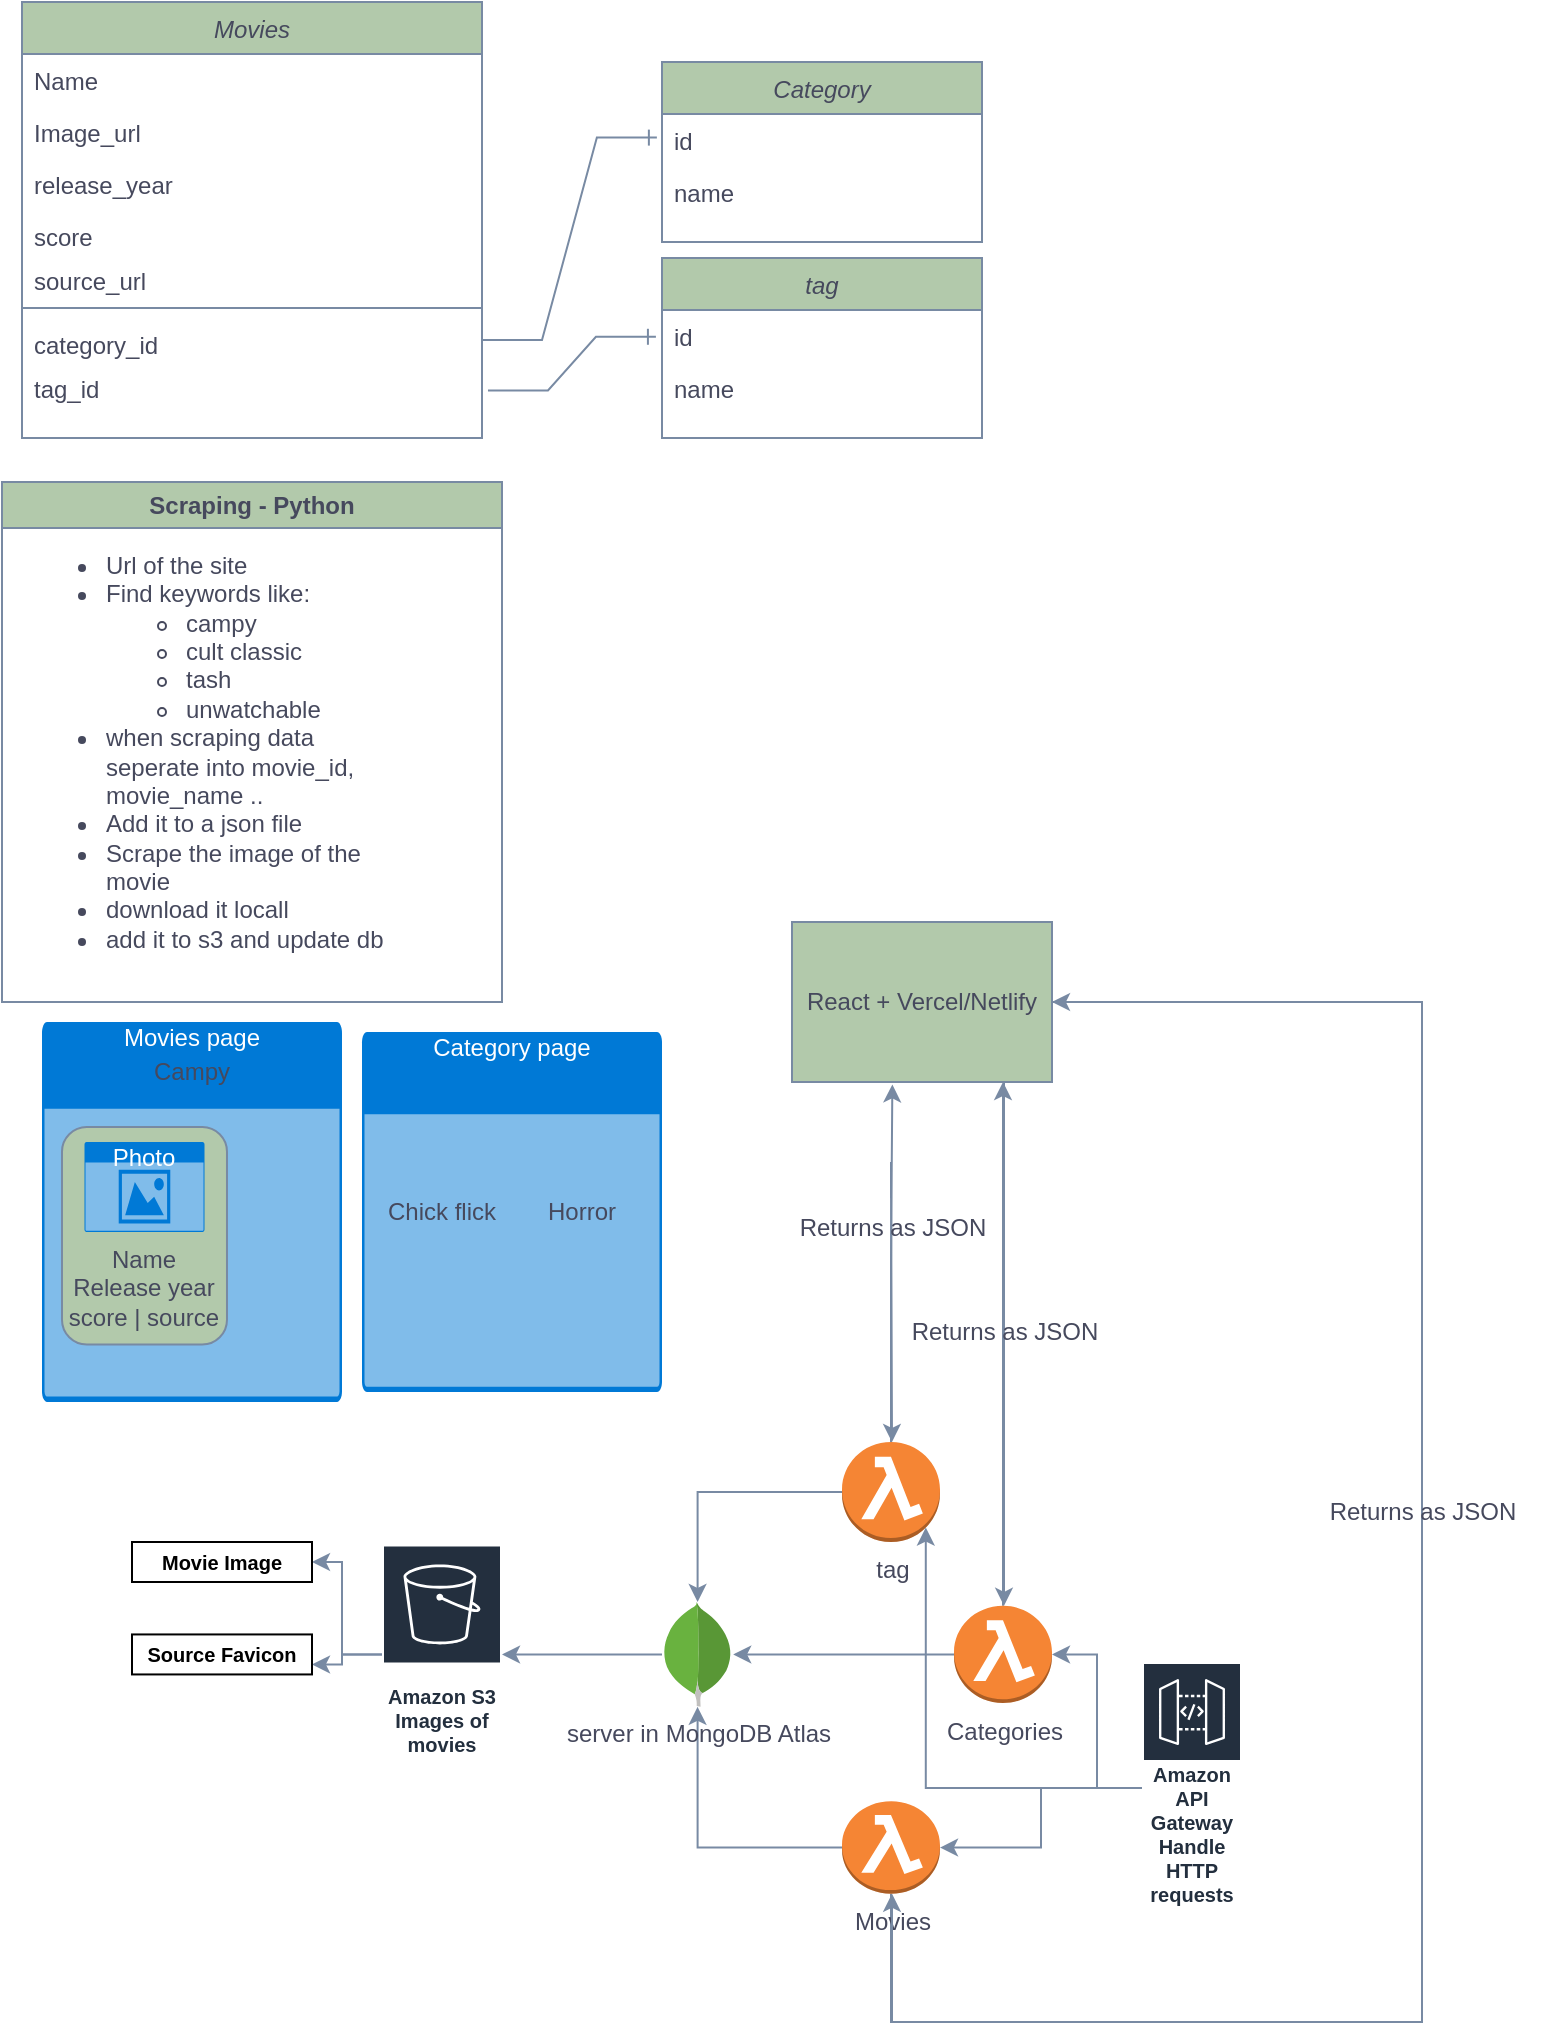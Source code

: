 <mxfile version="27.1.4">
  <diagram id="C5RBs43oDa-KdzZeNtuy" name="Page-1">
    <mxGraphModel dx="819" dy="723" grid="1" gridSize="10" guides="1" tooltips="1" connect="1" arrows="1" fold="1" page="1" pageScale="1" pageWidth="827" pageHeight="1169" math="0" shadow="0">
      <root>
        <mxCell id="WIyWlLk6GJQsqaUBKTNV-0" />
        <mxCell id="WIyWlLk6GJQsqaUBKTNV-1" parent="WIyWlLk6GJQsqaUBKTNV-0" />
        <mxCell id="zkfFHV4jXpPFQw0GAbJ--0" value="Movies" style="swimlane;fontStyle=2;align=center;verticalAlign=top;childLayout=stackLayout;horizontal=1;startSize=26;horizontalStack=0;resizeParent=1;resizeLast=0;collapsible=1;marginBottom=0;rounded=0;shadow=0;strokeWidth=1;labelBackgroundColor=none;fillColor=#B2C9AB;strokeColor=#788AA3;fontColor=#46495D;" parent="WIyWlLk6GJQsqaUBKTNV-1" vertex="1">
          <mxGeometry x="30" y="40" width="230" height="218" as="geometry">
            <mxRectangle x="220" y="120" width="160" height="26" as="alternateBounds" />
          </mxGeometry>
        </mxCell>
        <mxCell id="zkfFHV4jXpPFQw0GAbJ--1" value="Name" style="text;align=left;verticalAlign=top;spacingLeft=4;spacingRight=4;overflow=hidden;rotatable=0;points=[[0,0.5],[1,0.5]];portConstraint=eastwest;labelBackgroundColor=none;fontColor=#46495D;" parent="zkfFHV4jXpPFQw0GAbJ--0" vertex="1">
          <mxGeometry y="26" width="230" height="26" as="geometry" />
        </mxCell>
        <mxCell id="EHnvzy9CIs-lDDVMUMUv-55" value="Image_url" style="text;align=left;verticalAlign=top;spacingLeft=4;spacingRight=4;overflow=hidden;rotatable=0;points=[[0,0.5],[1,0.5]];portConstraint=eastwest;rounded=0;shadow=0;html=0;labelBackgroundColor=none;fontColor=#46495D;" vertex="1" parent="zkfFHV4jXpPFQw0GAbJ--0">
          <mxGeometry y="52" width="230" height="26" as="geometry" />
        </mxCell>
        <mxCell id="zkfFHV4jXpPFQw0GAbJ--2" value="release_year" style="text;align=left;verticalAlign=top;spacingLeft=4;spacingRight=4;overflow=hidden;rotatable=0;points=[[0,0.5],[1,0.5]];portConstraint=eastwest;rounded=0;shadow=0;html=0;labelBackgroundColor=none;fontColor=#46495D;" parent="zkfFHV4jXpPFQw0GAbJ--0" vertex="1">
          <mxGeometry y="78" width="230" height="26" as="geometry" />
        </mxCell>
        <mxCell id="EHnvzy9CIs-lDDVMUMUv-1" value="score&#xa;" style="text;align=left;verticalAlign=top;spacingLeft=4;spacingRight=4;overflow=hidden;rotatable=0;points=[[0,0.5],[1,0.5]];portConstraint=eastwest;rounded=0;shadow=0;html=0;labelBackgroundColor=none;fontColor=#46495D;" vertex="1" parent="zkfFHV4jXpPFQw0GAbJ--0">
          <mxGeometry y="104" width="230" height="22" as="geometry" />
        </mxCell>
        <mxCell id="EHnvzy9CIs-lDDVMUMUv-2" value="source_url" style="text;align=left;verticalAlign=top;spacingLeft=4;spacingRight=4;overflow=hidden;rotatable=0;points=[[0,0.5],[1,0.5]];portConstraint=eastwest;rounded=0;shadow=0;html=0;labelBackgroundColor=none;fontColor=#46495D;" vertex="1" parent="zkfFHV4jXpPFQw0GAbJ--0">
          <mxGeometry y="126" width="230" height="22" as="geometry" />
        </mxCell>
        <mxCell id="zkfFHV4jXpPFQw0GAbJ--4" value="" style="line;html=1;strokeWidth=1;align=left;verticalAlign=middle;spacingTop=-1;spacingLeft=3;spacingRight=3;rotatable=0;labelPosition=right;points=[];portConstraint=eastwest;labelBackgroundColor=none;fillColor=#B2C9AB;strokeColor=#788AA3;fontColor=#46495D;" parent="zkfFHV4jXpPFQw0GAbJ--0" vertex="1">
          <mxGeometry y="148" width="230" height="10" as="geometry" />
        </mxCell>
        <mxCell id="zkfFHV4jXpPFQw0GAbJ--3" value="category_id" style="text;align=left;verticalAlign=top;spacingLeft=4;spacingRight=4;overflow=hidden;rotatable=0;points=[[0,0.5],[1,0.5]];portConstraint=eastwest;rounded=0;shadow=0;html=0;labelBackgroundColor=none;fontColor=#46495D;" parent="zkfFHV4jXpPFQw0GAbJ--0" vertex="1">
          <mxGeometry y="158" width="230" height="22" as="geometry" />
        </mxCell>
        <mxCell id="aw_Vfg0cEFO7rDNiJGVb-2" value="tag_id" style="text;align=left;verticalAlign=top;spacingLeft=4;spacingRight=4;overflow=hidden;rotatable=0;points=[[0,0.5],[1,0.5]];portConstraint=eastwest;rounded=0;shadow=0;html=0;labelBackgroundColor=none;fontColor=#46495D;" parent="zkfFHV4jXpPFQw0GAbJ--0" vertex="1">
          <mxGeometry y="180" width="230" height="22" as="geometry" />
        </mxCell>
        <mxCell id="zkfFHV4jXpPFQw0GAbJ--17" value="Category" style="swimlane;fontStyle=2;align=center;verticalAlign=top;childLayout=stackLayout;horizontal=1;startSize=26;horizontalStack=0;resizeParent=1;resizeLast=0;collapsible=1;marginBottom=0;rounded=0;shadow=0;strokeWidth=1;labelBackgroundColor=none;fillColor=#B2C9AB;strokeColor=#788AA3;fontColor=#46495D;" parent="WIyWlLk6GJQsqaUBKTNV-1" vertex="1">
          <mxGeometry x="350" y="70" width="160" height="90" as="geometry">
            <mxRectangle x="550" y="140" width="160" height="26" as="alternateBounds" />
          </mxGeometry>
        </mxCell>
        <mxCell id="zkfFHV4jXpPFQw0GAbJ--18" value="id" style="text;align=left;verticalAlign=top;spacingLeft=4;spacingRight=4;overflow=hidden;rotatable=0;points=[[0,0.5],[1,0.5]];portConstraint=eastwest;labelBackgroundColor=none;fontColor=#46495D;" parent="zkfFHV4jXpPFQw0GAbJ--17" vertex="1">
          <mxGeometry y="26" width="160" height="26" as="geometry" />
        </mxCell>
        <mxCell id="zkfFHV4jXpPFQw0GAbJ--19" value="name" style="text;align=left;verticalAlign=top;spacingLeft=4;spacingRight=4;overflow=hidden;rotatable=0;points=[[0,0.5],[1,0.5]];portConstraint=eastwest;rounded=0;shadow=0;html=0;labelBackgroundColor=none;fontColor=#46495D;" parent="zkfFHV4jXpPFQw0GAbJ--17" vertex="1">
          <mxGeometry y="52" width="160" height="26" as="geometry" />
        </mxCell>
        <mxCell id="EHnvzy9CIs-lDDVMUMUv-3" value="tag" style="swimlane;fontStyle=2;align=center;verticalAlign=top;childLayout=stackLayout;horizontal=1;startSize=26;horizontalStack=0;resizeParent=1;resizeLast=0;collapsible=1;marginBottom=0;rounded=0;shadow=0;strokeWidth=1;labelBackgroundColor=none;fillColor=#B2C9AB;strokeColor=#788AA3;fontColor=#46495D;" vertex="1" parent="WIyWlLk6GJQsqaUBKTNV-1">
          <mxGeometry x="350" y="168" width="160" height="90" as="geometry">
            <mxRectangle x="550" y="140" width="160" height="26" as="alternateBounds" />
          </mxGeometry>
        </mxCell>
        <mxCell id="EHnvzy9CIs-lDDVMUMUv-4" value="id" style="text;align=left;verticalAlign=top;spacingLeft=4;spacingRight=4;overflow=hidden;rotatable=0;points=[[0,0.5],[1,0.5]];portConstraint=eastwest;labelBackgroundColor=none;fontColor=#46495D;" vertex="1" parent="EHnvzy9CIs-lDDVMUMUv-3">
          <mxGeometry y="26" width="160" height="26" as="geometry" />
        </mxCell>
        <mxCell id="EHnvzy9CIs-lDDVMUMUv-5" value="name" style="text;align=left;verticalAlign=top;spacingLeft=4;spacingRight=4;overflow=hidden;rotatable=0;points=[[0,0.5],[1,0.5]];portConstraint=eastwest;rounded=0;shadow=0;html=0;labelBackgroundColor=none;fontColor=#46495D;" vertex="1" parent="EHnvzy9CIs-lDDVMUMUv-3">
          <mxGeometry y="52" width="160" height="26" as="geometry" />
        </mxCell>
        <mxCell id="EHnvzy9CIs-lDDVMUMUv-10" value="" style="edgeStyle=entityRelationEdgeStyle;fontSize=12;html=1;endArrow=ERone;endFill=1;rounded=0;strokeColor=#788AA3;fontColor=#46495D;fillColor=#B2C9AB;entryX=-0.016;entryY=0.454;entryDx=0;entryDy=0;entryPerimeter=0;" edge="1" parent="WIyWlLk6GJQsqaUBKTNV-1" source="zkfFHV4jXpPFQw0GAbJ--3" target="zkfFHV4jXpPFQw0GAbJ--18">
          <mxGeometry width="100" height="100" relative="1" as="geometry">
            <mxPoint x="260" y="180" as="sourcePoint" />
            <mxPoint x="360" y="80" as="targetPoint" />
            <Array as="points">
              <mxPoint x="280" y="160" />
              <mxPoint x="280" y="160" />
              <mxPoint x="290" y="130" />
              <mxPoint x="300" y="100" />
            </Array>
          </mxGeometry>
        </mxCell>
        <mxCell id="EHnvzy9CIs-lDDVMUMUv-11" value="" style="edgeStyle=entityRelationEdgeStyle;fontSize=12;html=1;endArrow=ERone;endFill=1;rounded=0;strokeColor=#788AA3;fontColor=#46495D;fillColor=#B2C9AB;exitX=1.013;exitY=0.645;exitDx=0;exitDy=0;exitPerimeter=0;entryX=-0.019;entryY=0.515;entryDx=0;entryDy=0;entryPerimeter=0;" edge="1" parent="WIyWlLk6GJQsqaUBKTNV-1" source="aw_Vfg0cEFO7rDNiJGVb-2" target="EHnvzy9CIs-lDDVMUMUv-4">
          <mxGeometry width="100" height="100" relative="1" as="geometry">
            <mxPoint x="190" y="250" as="sourcePoint" />
            <mxPoint x="290" y="150" as="targetPoint" />
            <Array as="points">
              <mxPoint x="290" y="200" />
            </Array>
          </mxGeometry>
        </mxCell>
        <mxCell id="EHnvzy9CIs-lDDVMUMUv-13" value="Scraping - Python" style="swimlane;whiteSpace=wrap;html=1;strokeColor=#788AA3;fontColor=#46495D;fillColor=#B2C9AB;" vertex="1" parent="WIyWlLk6GJQsqaUBKTNV-1">
          <mxGeometry x="20" y="280" width="250" height="260" as="geometry" />
        </mxCell>
        <mxCell id="EHnvzy9CIs-lDDVMUMUv-14" value="&lt;div align=&quot;left&quot;&gt;&lt;ul&gt;&lt;li&gt;Url of the site&lt;/li&gt;&lt;li&gt;Find keywords like:&lt;/li&gt;&lt;ul&gt;&lt;li&gt;campy&lt;/li&gt;&lt;li&gt;cult classic&lt;/li&gt;&lt;li&gt;tash&lt;/li&gt;&lt;li&gt;unwatchable&lt;/li&gt;&lt;/ul&gt;&lt;li&gt;when scraping data seperate into movie_id, movie_name ..&lt;/li&gt;&lt;li&gt;Add it to a json file&lt;/li&gt;&lt;li&gt;Scrape the image of the movie&lt;/li&gt;&lt;li&gt;download it locall&lt;/li&gt;&lt;li&gt;add it to s3 and update db&lt;/li&gt;&lt;/ul&gt;&lt;/div&gt;" style="text;html=1;align=left;verticalAlign=middle;whiteSpace=wrap;rounded=0;fontColor=#46495D;" vertex="1" parent="EHnvzy9CIs-lDDVMUMUv-13">
          <mxGeometry x="10" y="60" width="190" height="150" as="geometry" />
        </mxCell>
        <mxCell id="EHnvzy9CIs-lDDVMUMUv-25" value="Movies page" style="html=1;whiteSpace=wrap;strokeColor=none;fillColor=#0079D6;labelPosition=center;verticalLabelPosition=middle;verticalAlign=top;align=center;fontSize=12;outlineConnect=0;spacingTop=-6;fontColor=#FFFFFF;sketch=0;shape=mxgraph.sitemap.page;" vertex="1" parent="WIyWlLk6GJQsqaUBKTNV-1">
          <mxGeometry x="40" y="550" width="150" height="190" as="geometry" />
        </mxCell>
        <mxCell id="EHnvzy9CIs-lDDVMUMUv-26" value="" style="rounded=1;whiteSpace=wrap;html=1;strokeColor=#788AA3;fontColor=#46495D;fillColor=#B2C9AB;rotation=90;" vertex="1" parent="WIyWlLk6GJQsqaUBKTNV-1">
          <mxGeometry x="36.87" y="615.62" width="108.75" height="82.5" as="geometry" />
        </mxCell>
        <mxCell id="EHnvzy9CIs-lDDVMUMUv-27" value="Photo" style="html=1;whiteSpace=wrap;strokeColor=none;fillColor=#0079D6;labelPosition=center;verticalLabelPosition=middle;verticalAlign=top;align=center;fontSize=12;outlineConnect=0;spacingTop=-6;fontColor=#FFFFFF;sketch=0;shape=mxgraph.sitemap.photo;" vertex="1" parent="WIyWlLk6GJQsqaUBKTNV-1">
          <mxGeometry x="61.25" y="610" width="60" height="45" as="geometry" />
        </mxCell>
        <mxCell id="EHnvzy9CIs-lDDVMUMUv-28" value="Name Release year score | source" style="text;html=1;align=center;verticalAlign=middle;whiteSpace=wrap;rounded=0;fontColor=#46495D;" vertex="1" parent="WIyWlLk6GJQsqaUBKTNV-1">
          <mxGeometry x="51.25" y="668.12" width="80" height="30" as="geometry" />
        </mxCell>
        <mxCell id="EHnvzy9CIs-lDDVMUMUv-30" value="Campy" style="text;html=1;align=center;verticalAlign=middle;whiteSpace=wrap;rounded=0;fontColor=#46495D;" vertex="1" parent="WIyWlLk6GJQsqaUBKTNV-1">
          <mxGeometry x="85" y="560" width="60" height="30" as="geometry" />
        </mxCell>
        <mxCell id="EHnvzy9CIs-lDDVMUMUv-33" value="Category page" style="html=1;whiteSpace=wrap;strokeColor=none;fillColor=#0079D6;labelPosition=center;verticalLabelPosition=middle;verticalAlign=top;align=center;fontSize=12;outlineConnect=0;spacingTop=-6;fontColor=#FFFFFF;sketch=0;shape=mxgraph.sitemap.page;" vertex="1" parent="WIyWlLk6GJQsqaUBKTNV-1">
          <mxGeometry x="200" y="555" width="150" height="180" as="geometry" />
        </mxCell>
        <mxCell id="EHnvzy9CIs-lDDVMUMUv-34" value="Chick flick" style="text;html=1;align=center;verticalAlign=middle;whiteSpace=wrap;rounded=0;fontColor=#46495D;" vertex="1" parent="WIyWlLk6GJQsqaUBKTNV-1">
          <mxGeometry x="210" y="630" width="60" height="30" as="geometry" />
        </mxCell>
        <mxCell id="EHnvzy9CIs-lDDVMUMUv-35" value="Horror" style="text;html=1;align=center;verticalAlign=middle;whiteSpace=wrap;rounded=0;fontColor=#46495D;" vertex="1" parent="WIyWlLk6GJQsqaUBKTNV-1">
          <mxGeometry x="280" y="630" width="60" height="30" as="geometry" />
        </mxCell>
        <mxCell id="EHnvzy9CIs-lDDVMUMUv-53" style="edgeStyle=orthogonalEdgeStyle;rounded=0;orthogonalLoop=1;jettySize=auto;html=1;strokeColor=#788AA3;fontColor=#46495D;fillColor=#B2C9AB;" edge="1" parent="WIyWlLk6GJQsqaUBKTNV-1" source="EHnvzy9CIs-lDDVMUMUv-39" target="EHnvzy9CIs-lDDVMUMUv-46">
          <mxGeometry relative="1" as="geometry" />
        </mxCell>
        <mxCell id="EHnvzy9CIs-lDDVMUMUv-66" style="edgeStyle=orthogonalEdgeStyle;rounded=0;orthogonalLoop=1;jettySize=auto;html=1;entryX=1;entryY=0.5;entryDx=0;entryDy=0;strokeColor=#788AA3;fontColor=#46495D;fillColor=#B2C9AB;" edge="1" parent="WIyWlLk6GJQsqaUBKTNV-1" source="EHnvzy9CIs-lDDVMUMUv-39" target="EHnvzy9CIs-lDDVMUMUv-54">
          <mxGeometry relative="1" as="geometry">
            <Array as="points">
              <mxPoint x="465" y="1050" />
              <mxPoint x="730" y="1050" />
              <mxPoint x="730" y="540" />
            </Array>
          </mxGeometry>
        </mxCell>
        <mxCell id="EHnvzy9CIs-lDDVMUMUv-39" value="Movies" style="outlineConnect=0;dashed=0;verticalLabelPosition=bottom;verticalAlign=top;align=center;html=1;shape=mxgraph.aws3.lambda_function;fillColor=#F58534;gradientColor=none;strokeColor=#788AA3;fontColor=#46495D;" vertex="1" parent="WIyWlLk6GJQsqaUBKTNV-1">
          <mxGeometry x="440" y="939.68" width="49" height="46.22" as="geometry" />
        </mxCell>
        <mxCell id="EHnvzy9CIs-lDDVMUMUv-52" style="edgeStyle=orthogonalEdgeStyle;rounded=0;orthogonalLoop=1;jettySize=auto;html=1;strokeColor=#788AA3;fontColor=#46495D;fillColor=#B2C9AB;" edge="1" parent="WIyWlLk6GJQsqaUBKTNV-1" source="EHnvzy9CIs-lDDVMUMUv-40" target="EHnvzy9CIs-lDDVMUMUv-46">
          <mxGeometry relative="1" as="geometry" />
        </mxCell>
        <mxCell id="EHnvzy9CIs-lDDVMUMUv-63" style="edgeStyle=orthogonalEdgeStyle;rounded=0;orthogonalLoop=1;jettySize=auto;html=1;strokeColor=#788AA3;fontColor=#46495D;fillColor=#B2C9AB;" edge="1" parent="WIyWlLk6GJQsqaUBKTNV-1" source="EHnvzy9CIs-lDDVMUMUv-40">
          <mxGeometry relative="1" as="geometry">
            <mxPoint x="520.5" y="580" as="targetPoint" />
          </mxGeometry>
        </mxCell>
        <mxCell id="EHnvzy9CIs-lDDVMUMUv-40" value="Categories" style="outlineConnect=0;dashed=0;verticalLabelPosition=bottom;verticalAlign=top;align=center;html=1;shape=mxgraph.aws3.lambda_function;fillColor=#F58534;gradientColor=none;strokeColor=#788AA3;fontColor=#46495D;" vertex="1" parent="WIyWlLk6GJQsqaUBKTNV-1">
          <mxGeometry x="496" y="841.89" width="49" height="48.65" as="geometry" />
        </mxCell>
        <mxCell id="EHnvzy9CIs-lDDVMUMUv-51" style="edgeStyle=orthogonalEdgeStyle;rounded=0;orthogonalLoop=1;jettySize=auto;html=1;strokeColor=#788AA3;fontColor=#46495D;fillColor=#B2C9AB;" edge="1" parent="WIyWlLk6GJQsqaUBKTNV-1" source="EHnvzy9CIs-lDDVMUMUv-43" target="EHnvzy9CIs-lDDVMUMUv-46">
          <mxGeometry relative="1" as="geometry" />
        </mxCell>
        <mxCell id="EHnvzy9CIs-lDDVMUMUv-43" value="tag" style="outlineConnect=0;dashed=0;verticalLabelPosition=bottom;verticalAlign=top;align=center;html=1;shape=mxgraph.aws3.lambda_function;fillColor=#F58534;gradientColor=none;strokeColor=#788AA3;fontColor=#46495D;" vertex="1" parent="WIyWlLk6GJQsqaUBKTNV-1">
          <mxGeometry x="440" y="760" width="49" height="50" as="geometry" />
        </mxCell>
        <mxCell id="EHnvzy9CIs-lDDVMUMUv-57" style="edgeStyle=orthogonalEdgeStyle;rounded=0;orthogonalLoop=1;jettySize=auto;html=1;strokeColor=#788AA3;fontColor=#46495D;fillColor=#B2C9AB;" edge="1" parent="WIyWlLk6GJQsqaUBKTNV-1" source="EHnvzy9CIs-lDDVMUMUv-46" target="EHnvzy9CIs-lDDVMUMUv-56">
          <mxGeometry relative="1" as="geometry" />
        </mxCell>
        <mxCell id="EHnvzy9CIs-lDDVMUMUv-46" value="server in MongoDB Atlas" style="dashed=0;outlineConnect=0;html=1;align=center;labelPosition=center;verticalLabelPosition=bottom;verticalAlign=top;shape=mxgraph.weblogos.mongodb;strokeColor=#788AA3;fontColor=#46495D;fillColor=#B2C9AB;" vertex="1" parent="WIyWlLk6GJQsqaUBKTNV-1">
          <mxGeometry x="350" y="840.0" width="35.6" height="52.43" as="geometry" />
        </mxCell>
        <mxCell id="EHnvzy9CIs-lDDVMUMUv-50" style="edgeStyle=orthogonalEdgeStyle;rounded=0;orthogonalLoop=1;jettySize=auto;html=1;strokeColor=#788AA3;fontColor=#46495D;fillColor=#B2C9AB;" edge="1" parent="WIyWlLk6GJQsqaUBKTNV-1" source="EHnvzy9CIs-lDDVMUMUv-47" target="EHnvzy9CIs-lDDVMUMUv-39">
          <mxGeometry relative="1" as="geometry" />
        </mxCell>
        <mxCell id="EHnvzy9CIs-lDDVMUMUv-47" value="&lt;div&gt;Amazon API Gateway&lt;/div&gt;&lt;div&gt;Handle HTTP requests&lt;/div&gt;" style="sketch=0;outlineConnect=0;fontColor=#232F3E;gradientColor=none;strokeColor=#ffffff;fillColor=#232F3E;dashed=0;verticalLabelPosition=middle;verticalAlign=bottom;align=center;html=1;whiteSpace=wrap;fontSize=10;fontStyle=1;spacing=3;shape=mxgraph.aws4.productIcon;prIcon=mxgraph.aws4.api_gateway;" vertex="1" parent="WIyWlLk6GJQsqaUBKTNV-1">
          <mxGeometry x="590" y="870" width="50" height="125.9" as="geometry" />
        </mxCell>
        <mxCell id="EHnvzy9CIs-lDDVMUMUv-48" style="edgeStyle=orthogonalEdgeStyle;rounded=0;orthogonalLoop=1;jettySize=auto;html=1;entryX=0.855;entryY=0.855;entryDx=0;entryDy=0;entryPerimeter=0;strokeColor=#788AA3;fontColor=#46495D;fillColor=#B2C9AB;" edge="1" parent="WIyWlLk6GJQsqaUBKTNV-1" source="EHnvzy9CIs-lDDVMUMUv-47" target="EHnvzy9CIs-lDDVMUMUv-43">
          <mxGeometry relative="1" as="geometry" />
        </mxCell>
        <mxCell id="EHnvzy9CIs-lDDVMUMUv-49" style="edgeStyle=orthogonalEdgeStyle;rounded=0;orthogonalLoop=1;jettySize=auto;html=1;entryX=1;entryY=0.5;entryDx=0;entryDy=0;entryPerimeter=0;strokeColor=#788AA3;fontColor=#46495D;fillColor=#B2C9AB;" edge="1" parent="WIyWlLk6GJQsqaUBKTNV-1" source="EHnvzy9CIs-lDDVMUMUv-47" target="EHnvzy9CIs-lDDVMUMUv-40">
          <mxGeometry relative="1" as="geometry" />
        </mxCell>
        <mxCell id="EHnvzy9CIs-lDDVMUMUv-59" style="edgeStyle=orthogonalEdgeStyle;rounded=0;orthogonalLoop=1;jettySize=auto;html=1;strokeColor=#788AA3;fontColor=#46495D;fillColor=#B2C9AB;" edge="1" parent="WIyWlLk6GJQsqaUBKTNV-1" source="EHnvzy9CIs-lDDVMUMUv-54" target="EHnvzy9CIs-lDDVMUMUv-39">
          <mxGeometry relative="1" as="geometry">
            <Array as="points">
              <mxPoint x="730" y="540" />
              <mxPoint x="730" y="1050" />
              <mxPoint x="465" y="1050" />
            </Array>
          </mxGeometry>
        </mxCell>
        <mxCell id="EHnvzy9CIs-lDDVMUMUv-61" style="edgeStyle=orthogonalEdgeStyle;rounded=0;orthogonalLoop=1;jettySize=auto;html=1;strokeColor=#788AA3;fontColor=#46495D;fillColor=#B2C9AB;" edge="1" parent="WIyWlLk6GJQsqaUBKTNV-1" source="EHnvzy9CIs-lDDVMUMUv-54" target="EHnvzy9CIs-lDDVMUMUv-40">
          <mxGeometry relative="1" as="geometry">
            <Array as="points">
              <mxPoint x="521" y="640" />
              <mxPoint x="521" y="640" />
            </Array>
          </mxGeometry>
        </mxCell>
        <mxCell id="EHnvzy9CIs-lDDVMUMUv-65" style="edgeStyle=orthogonalEdgeStyle;rounded=0;orthogonalLoop=1;jettySize=auto;html=1;strokeColor=#788AA3;fontColor=#46495D;fillColor=#B2C9AB;" edge="1" parent="WIyWlLk6GJQsqaUBKTNV-1" source="EHnvzy9CIs-lDDVMUMUv-69" target="EHnvzy9CIs-lDDVMUMUv-43">
          <mxGeometry relative="1" as="geometry">
            <Array as="points">
              <mxPoint x="465" y="620" />
              <mxPoint x="465" y="620" />
            </Array>
          </mxGeometry>
        </mxCell>
        <mxCell id="EHnvzy9CIs-lDDVMUMUv-54" value="React + Vercel/Netlify" style="rounded=0;whiteSpace=wrap;html=1;strokeColor=#788AA3;fontColor=#46495D;fillColor=#B2C9AB;" vertex="1" parent="WIyWlLk6GJQsqaUBKTNV-1">
          <mxGeometry x="415" y="500" width="130" height="80" as="geometry" />
        </mxCell>
        <mxCell id="EHnvzy9CIs-lDDVMUMUv-72" value="" style="edgeStyle=orthogonalEdgeStyle;rounded=0;orthogonalLoop=1;jettySize=auto;html=1;strokeColor=#788AA3;fontColor=#46495D;fillColor=#B2C9AB;" edge="1" parent="WIyWlLk6GJQsqaUBKTNV-1" source="EHnvzy9CIs-lDDVMUMUv-56" target="EHnvzy9CIs-lDDVMUMUv-71">
          <mxGeometry relative="1" as="geometry" />
        </mxCell>
        <mxCell id="EHnvzy9CIs-lDDVMUMUv-76" style="edgeStyle=orthogonalEdgeStyle;rounded=0;orthogonalLoop=1;jettySize=auto;html=1;entryX=1;entryY=0.75;entryDx=0;entryDy=0;strokeColor=#788AA3;fontColor=#46495D;fillColor=#B2C9AB;" edge="1" parent="WIyWlLk6GJQsqaUBKTNV-1" source="EHnvzy9CIs-lDDVMUMUv-56" target="EHnvzy9CIs-lDDVMUMUv-74">
          <mxGeometry relative="1" as="geometry" />
        </mxCell>
        <mxCell id="EHnvzy9CIs-lDDVMUMUv-56" value="&lt;div&gt;Amazon S3&lt;/div&gt;&lt;div&gt;Images of movies&lt;/div&gt;" style="sketch=0;outlineConnect=0;fontColor=#232F3E;gradientColor=none;strokeColor=#ffffff;fillColor=#232F3E;dashed=0;verticalLabelPosition=middle;verticalAlign=bottom;align=center;html=1;whiteSpace=wrap;fontSize=10;fontStyle=1;spacing=3;shape=mxgraph.aws4.productIcon;prIcon=mxgraph.aws4.s3;" vertex="1" parent="WIyWlLk6GJQsqaUBKTNV-1">
          <mxGeometry x="210" y="811.22" width="60" height="110" as="geometry" />
        </mxCell>
        <mxCell id="EHnvzy9CIs-lDDVMUMUv-64" style="edgeStyle=orthogonalEdgeStyle;rounded=0;orthogonalLoop=1;jettySize=auto;html=1;entryX=0.386;entryY=1.015;entryDx=0;entryDy=0;entryPerimeter=0;strokeColor=#788AA3;fontColor=#46495D;fillColor=#B2C9AB;" edge="1" parent="WIyWlLk6GJQsqaUBKTNV-1" source="EHnvzy9CIs-lDDVMUMUv-43" target="EHnvzy9CIs-lDDVMUMUv-54">
          <mxGeometry relative="1" as="geometry" />
        </mxCell>
        <mxCell id="EHnvzy9CIs-lDDVMUMUv-67" value="Returns as JSON" style="text;html=1;align=center;verticalAlign=middle;resizable=0;points=[];autosize=1;strokeColor=none;fillColor=none;fontColor=#46495D;" vertex="1" parent="WIyWlLk6GJQsqaUBKTNV-1">
          <mxGeometry x="670" y="780" width="120" height="30" as="geometry" />
        </mxCell>
        <mxCell id="EHnvzy9CIs-lDDVMUMUv-68" value="Returns as JSON" style="text;html=1;align=center;verticalAlign=middle;resizable=0;points=[];autosize=1;strokeColor=none;fillColor=none;fontColor=#46495D;" vertex="1" parent="WIyWlLk6GJQsqaUBKTNV-1">
          <mxGeometry x="460.5" y="690" width="120" height="30" as="geometry" />
        </mxCell>
        <mxCell id="EHnvzy9CIs-lDDVMUMUv-69" value="Returns as JSON" style="text;html=1;align=center;verticalAlign=middle;resizable=0;points=[];autosize=1;strokeColor=none;fillColor=none;fontColor=#46495D;" vertex="1" parent="WIyWlLk6GJQsqaUBKTNV-1">
          <mxGeometry x="404.5" y="638.12" width="120" height="30" as="geometry" />
        </mxCell>
        <mxCell id="EHnvzy9CIs-lDDVMUMUv-71" value="Movie Image" style="whiteSpace=wrap;html=1;fontSize=10;verticalAlign=bottom;sketch=0;dashed=0;fontStyle=1;spacing=3;labelBackgroundColor=none;" vertex="1" parent="WIyWlLk6GJQsqaUBKTNV-1">
          <mxGeometry x="85" y="810" width="90" height="20" as="geometry" />
        </mxCell>
        <mxCell id="EHnvzy9CIs-lDDVMUMUv-74" value="Source Favicon" style="whiteSpace=wrap;html=1;fontSize=10;verticalAlign=bottom;sketch=0;dashed=0;fontStyle=1;spacing=3;labelBackgroundColor=none;" vertex="1" parent="WIyWlLk6GJQsqaUBKTNV-1">
          <mxGeometry x="85" y="856.22" width="90" height="20" as="geometry" />
        </mxCell>
      </root>
    </mxGraphModel>
  </diagram>
</mxfile>
